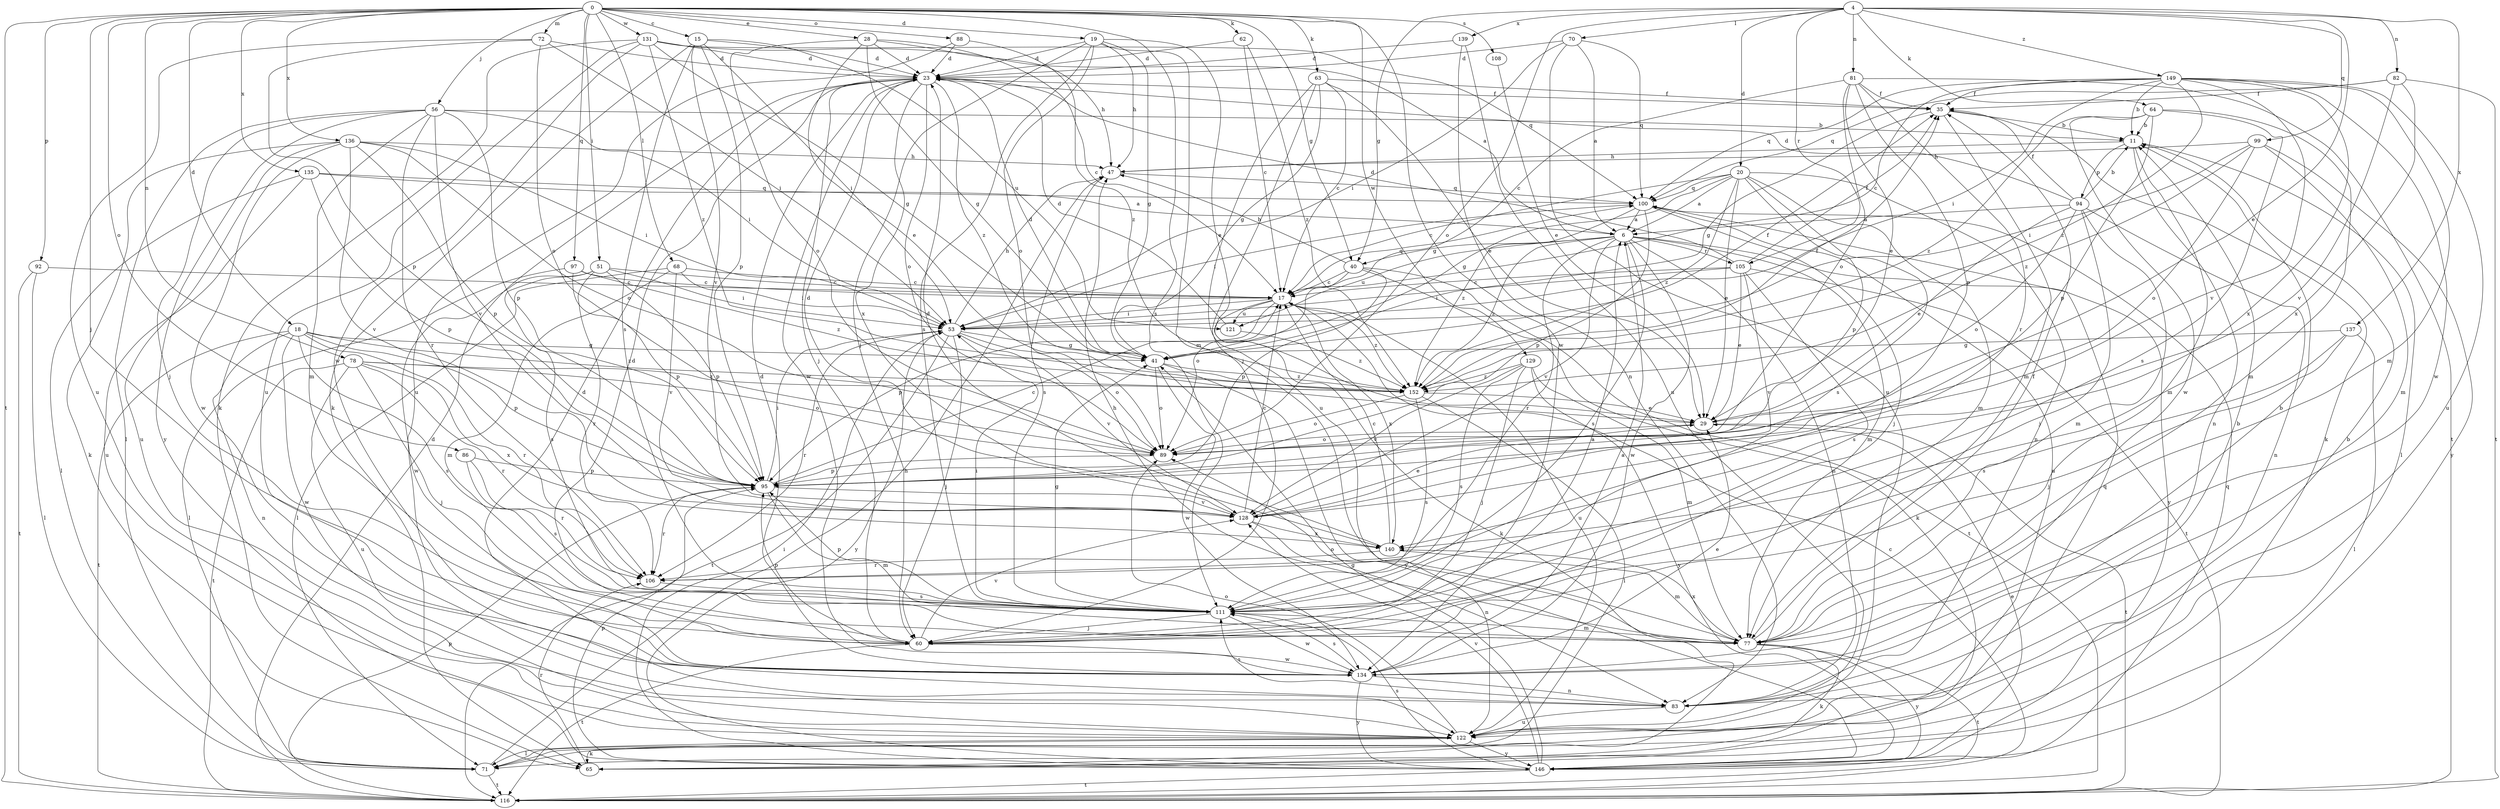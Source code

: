 strict digraph  {
0;
4;
6;
11;
15;
17;
18;
19;
20;
23;
28;
29;
35;
40;
41;
47;
51;
53;
56;
60;
62;
63;
64;
65;
68;
70;
71;
72;
77;
78;
81;
82;
83;
86;
88;
89;
92;
94;
95;
97;
99;
100;
105;
106;
108;
111;
116;
121;
122;
128;
129;
131;
134;
135;
136;
137;
139;
140;
146;
149;
152;
0 -> 15  [label=c];
0 -> 18  [label=d];
0 -> 19  [label=d];
0 -> 28  [label=e];
0 -> 40  [label=g];
0 -> 51  [label=i];
0 -> 56  [label=j];
0 -> 60  [label=j];
0 -> 62  [label=k];
0 -> 63  [label=k];
0 -> 68  [label=l];
0 -> 72  [label=m];
0 -> 78  [label=n];
0 -> 86  [label=o];
0 -> 88  [label=o];
0 -> 92  [label=p];
0 -> 97  [label=q];
0 -> 108  [label=s];
0 -> 111  [label=s];
0 -> 116  [label=t];
0 -> 129  [label=w];
0 -> 131  [label=w];
0 -> 134  [label=w];
0 -> 135  [label=x];
0 -> 136  [label=x];
4 -> 20  [label=d];
4 -> 29  [label=e];
4 -> 40  [label=g];
4 -> 64  [label=k];
4 -> 70  [label=l];
4 -> 81  [label=n];
4 -> 82  [label=n];
4 -> 89  [label=o];
4 -> 99  [label=q];
4 -> 105  [label=r];
4 -> 137  [label=x];
4 -> 139  [label=x];
4 -> 149  [label=z];
6 -> 40  [label=g];
6 -> 77  [label=m];
6 -> 83  [label=n];
6 -> 105  [label=r];
6 -> 106  [label=r];
6 -> 111  [label=s];
6 -> 121  [label=u];
6 -> 128  [label=v];
6 -> 134  [label=w];
6 -> 146  [label=y];
6 -> 152  [label=z];
11 -> 47  [label=h];
11 -> 71  [label=l];
11 -> 77  [label=m];
11 -> 83  [label=n];
11 -> 94  [label=p];
15 -> 23  [label=d];
15 -> 53  [label=i];
15 -> 65  [label=k];
15 -> 95  [label=p];
15 -> 111  [label=s];
15 -> 121  [label=u];
15 -> 128  [label=v];
17 -> 53  [label=i];
17 -> 65  [label=k];
17 -> 95  [label=p];
17 -> 100  [label=q];
17 -> 121  [label=u];
17 -> 122  [label=u];
17 -> 140  [label=x];
17 -> 152  [label=z];
18 -> 41  [label=g];
18 -> 83  [label=n];
18 -> 95  [label=p];
18 -> 106  [label=r];
18 -> 111  [label=s];
18 -> 116  [label=t];
18 -> 134  [label=w];
18 -> 152  [label=z];
19 -> 23  [label=d];
19 -> 29  [label=e];
19 -> 41  [label=g];
19 -> 47  [label=h];
19 -> 60  [label=j];
19 -> 77  [label=m];
19 -> 89  [label=o];
19 -> 111  [label=s];
20 -> 6  [label=a];
20 -> 17  [label=c];
20 -> 29  [label=e];
20 -> 41  [label=g];
20 -> 77  [label=m];
20 -> 83  [label=n];
20 -> 95  [label=p];
20 -> 100  [label=q];
20 -> 111  [label=s];
20 -> 152  [label=z];
23 -> 35  [label=f];
23 -> 60  [label=j];
23 -> 89  [label=o];
23 -> 134  [label=w];
23 -> 140  [label=x];
23 -> 152  [label=z];
28 -> 17  [label=c];
28 -> 23  [label=d];
28 -> 29  [label=e];
28 -> 41  [label=g];
28 -> 47  [label=h];
28 -> 89  [label=o];
29 -> 89  [label=o];
29 -> 116  [label=t];
35 -> 11  [label=b];
35 -> 41  [label=g];
35 -> 65  [label=k];
35 -> 77  [label=m];
40 -> 17  [label=c];
40 -> 47  [label=h];
40 -> 65  [label=k];
40 -> 89  [label=o];
40 -> 95  [label=p];
40 -> 116  [label=t];
41 -> 23  [label=d];
41 -> 35  [label=f];
41 -> 89  [label=o];
41 -> 134  [label=w];
41 -> 146  [label=y];
41 -> 152  [label=z];
47 -> 100  [label=q];
47 -> 111  [label=s];
51 -> 17  [label=c];
51 -> 53  [label=i];
51 -> 95  [label=p];
51 -> 106  [label=r];
51 -> 111  [label=s];
51 -> 134  [label=w];
53 -> 41  [label=g];
53 -> 47  [label=h];
53 -> 60  [label=j];
53 -> 89  [label=o];
53 -> 106  [label=r];
53 -> 116  [label=t];
53 -> 128  [label=v];
53 -> 146  [label=y];
56 -> 11  [label=b];
56 -> 53  [label=i];
56 -> 60  [label=j];
56 -> 71  [label=l];
56 -> 77  [label=m];
56 -> 95  [label=p];
56 -> 106  [label=r];
56 -> 128  [label=v];
56 -> 146  [label=y];
60 -> 6  [label=a];
60 -> 23  [label=d];
60 -> 95  [label=p];
60 -> 116  [label=t];
60 -> 128  [label=v];
60 -> 134  [label=w];
62 -> 17  [label=c];
62 -> 23  [label=d];
62 -> 152  [label=z];
63 -> 17  [label=c];
63 -> 29  [label=e];
63 -> 35  [label=f];
63 -> 41  [label=g];
63 -> 60  [label=j];
63 -> 122  [label=u];
64 -> 11  [label=b];
64 -> 77  [label=m];
64 -> 95  [label=p];
64 -> 111  [label=s];
64 -> 134  [label=w];
64 -> 152  [label=z];
65 -> 106  [label=r];
68 -> 17  [label=c];
68 -> 53  [label=i];
68 -> 71  [label=l];
68 -> 77  [label=m];
68 -> 128  [label=v];
70 -> 6  [label=a];
70 -> 23  [label=d];
70 -> 53  [label=i];
70 -> 100  [label=q];
70 -> 122  [label=u];
71 -> 47  [label=h];
71 -> 100  [label=q];
71 -> 116  [label=t];
72 -> 23  [label=d];
72 -> 53  [label=i];
72 -> 89  [label=o];
72 -> 95  [label=p];
72 -> 122  [label=u];
77 -> 35  [label=f];
77 -> 47  [label=h];
77 -> 65  [label=k];
77 -> 89  [label=o];
77 -> 116  [label=t];
77 -> 140  [label=x];
77 -> 146  [label=y];
78 -> 60  [label=j];
78 -> 89  [label=o];
78 -> 106  [label=r];
78 -> 116  [label=t];
78 -> 122  [label=u];
78 -> 140  [label=x];
78 -> 152  [label=z];
81 -> 17  [label=c];
81 -> 29  [label=e];
81 -> 35  [label=f];
81 -> 89  [label=o];
81 -> 95  [label=p];
81 -> 106  [label=r];
81 -> 116  [label=t];
82 -> 35  [label=f];
82 -> 100  [label=q];
82 -> 116  [label=t];
82 -> 128  [label=v];
82 -> 140  [label=x];
83 -> 11  [label=b];
83 -> 23  [label=d];
83 -> 111  [label=s];
83 -> 122  [label=u];
86 -> 95  [label=p];
86 -> 106  [label=r];
86 -> 111  [label=s];
88 -> 23  [label=d];
88 -> 122  [label=u];
88 -> 152  [label=z];
89 -> 95  [label=p];
92 -> 17  [label=c];
92 -> 71  [label=l];
92 -> 116  [label=t];
94 -> 6  [label=a];
94 -> 11  [label=b];
94 -> 23  [label=d];
94 -> 29  [label=e];
94 -> 35  [label=f];
94 -> 60  [label=j];
94 -> 77  [label=m];
94 -> 83  [label=n];
94 -> 89  [label=o];
95 -> 17  [label=c];
95 -> 53  [label=i];
95 -> 77  [label=m];
95 -> 106  [label=r];
95 -> 128  [label=v];
97 -> 17  [label=c];
97 -> 71  [label=l];
97 -> 95  [label=p];
97 -> 152  [label=z];
99 -> 47  [label=h];
99 -> 53  [label=i];
99 -> 77  [label=m];
99 -> 89  [label=o];
99 -> 146  [label=y];
99 -> 152  [label=z];
100 -> 6  [label=a];
100 -> 53  [label=i];
100 -> 60  [label=j];
100 -> 95  [label=p];
100 -> 122  [label=u];
100 -> 152  [label=z];
105 -> 17  [label=c];
105 -> 23  [label=d];
105 -> 29  [label=e];
105 -> 35  [label=f];
105 -> 53  [label=i];
105 -> 111  [label=s];
105 -> 116  [label=t];
105 -> 128  [label=v];
106 -> 111  [label=s];
108 -> 29  [label=e];
111 -> 41  [label=g];
111 -> 53  [label=i];
111 -> 60  [label=j];
111 -> 77  [label=m];
111 -> 95  [label=p];
111 -> 134  [label=w];
116 -> 17  [label=c];
116 -> 23  [label=d];
116 -> 95  [label=p];
121 -> 23  [label=d];
121 -> 152  [label=z];
122 -> 11  [label=b];
122 -> 65  [label=k];
122 -> 71  [label=l];
122 -> 89  [label=o];
122 -> 146  [label=y];
128 -> 17  [label=c];
128 -> 23  [label=d];
128 -> 29  [label=e];
128 -> 83  [label=n];
128 -> 140  [label=x];
129 -> 60  [label=j];
129 -> 77  [label=m];
129 -> 111  [label=s];
129 -> 128  [label=v];
129 -> 146  [label=y];
129 -> 152  [label=z];
131 -> 6  [label=a];
131 -> 23  [label=d];
131 -> 41  [label=g];
131 -> 65  [label=k];
131 -> 100  [label=q];
131 -> 122  [label=u];
131 -> 134  [label=w];
131 -> 152  [label=z];
134 -> 6  [label=a];
134 -> 11  [label=b];
134 -> 23  [label=d];
134 -> 29  [label=e];
134 -> 83  [label=n];
134 -> 111  [label=s];
134 -> 146  [label=y];
135 -> 6  [label=a];
135 -> 71  [label=l];
135 -> 95  [label=p];
135 -> 100  [label=q];
135 -> 122  [label=u];
136 -> 47  [label=h];
136 -> 53  [label=i];
136 -> 65  [label=k];
136 -> 89  [label=o];
136 -> 95  [label=p];
136 -> 122  [label=u];
136 -> 128  [label=v];
136 -> 134  [label=w];
137 -> 41  [label=g];
137 -> 60  [label=j];
137 -> 71  [label=l];
137 -> 111  [label=s];
139 -> 23  [label=d];
139 -> 83  [label=n];
139 -> 122  [label=u];
140 -> 17  [label=c];
140 -> 23  [label=d];
140 -> 77  [label=m];
140 -> 106  [label=r];
146 -> 29  [label=e];
146 -> 41  [label=g];
146 -> 53  [label=i];
146 -> 95  [label=p];
146 -> 100  [label=q];
146 -> 111  [label=s];
146 -> 116  [label=t];
146 -> 128  [label=v];
149 -> 11  [label=b];
149 -> 17  [label=c];
149 -> 35  [label=f];
149 -> 53  [label=i];
149 -> 77  [label=m];
149 -> 100  [label=q];
149 -> 122  [label=u];
149 -> 128  [label=v];
149 -> 134  [label=w];
149 -> 140  [label=x];
149 -> 152  [label=z];
152 -> 29  [label=e];
152 -> 35  [label=f];
152 -> 71  [label=l];
152 -> 89  [label=o];
152 -> 111  [label=s];
}
